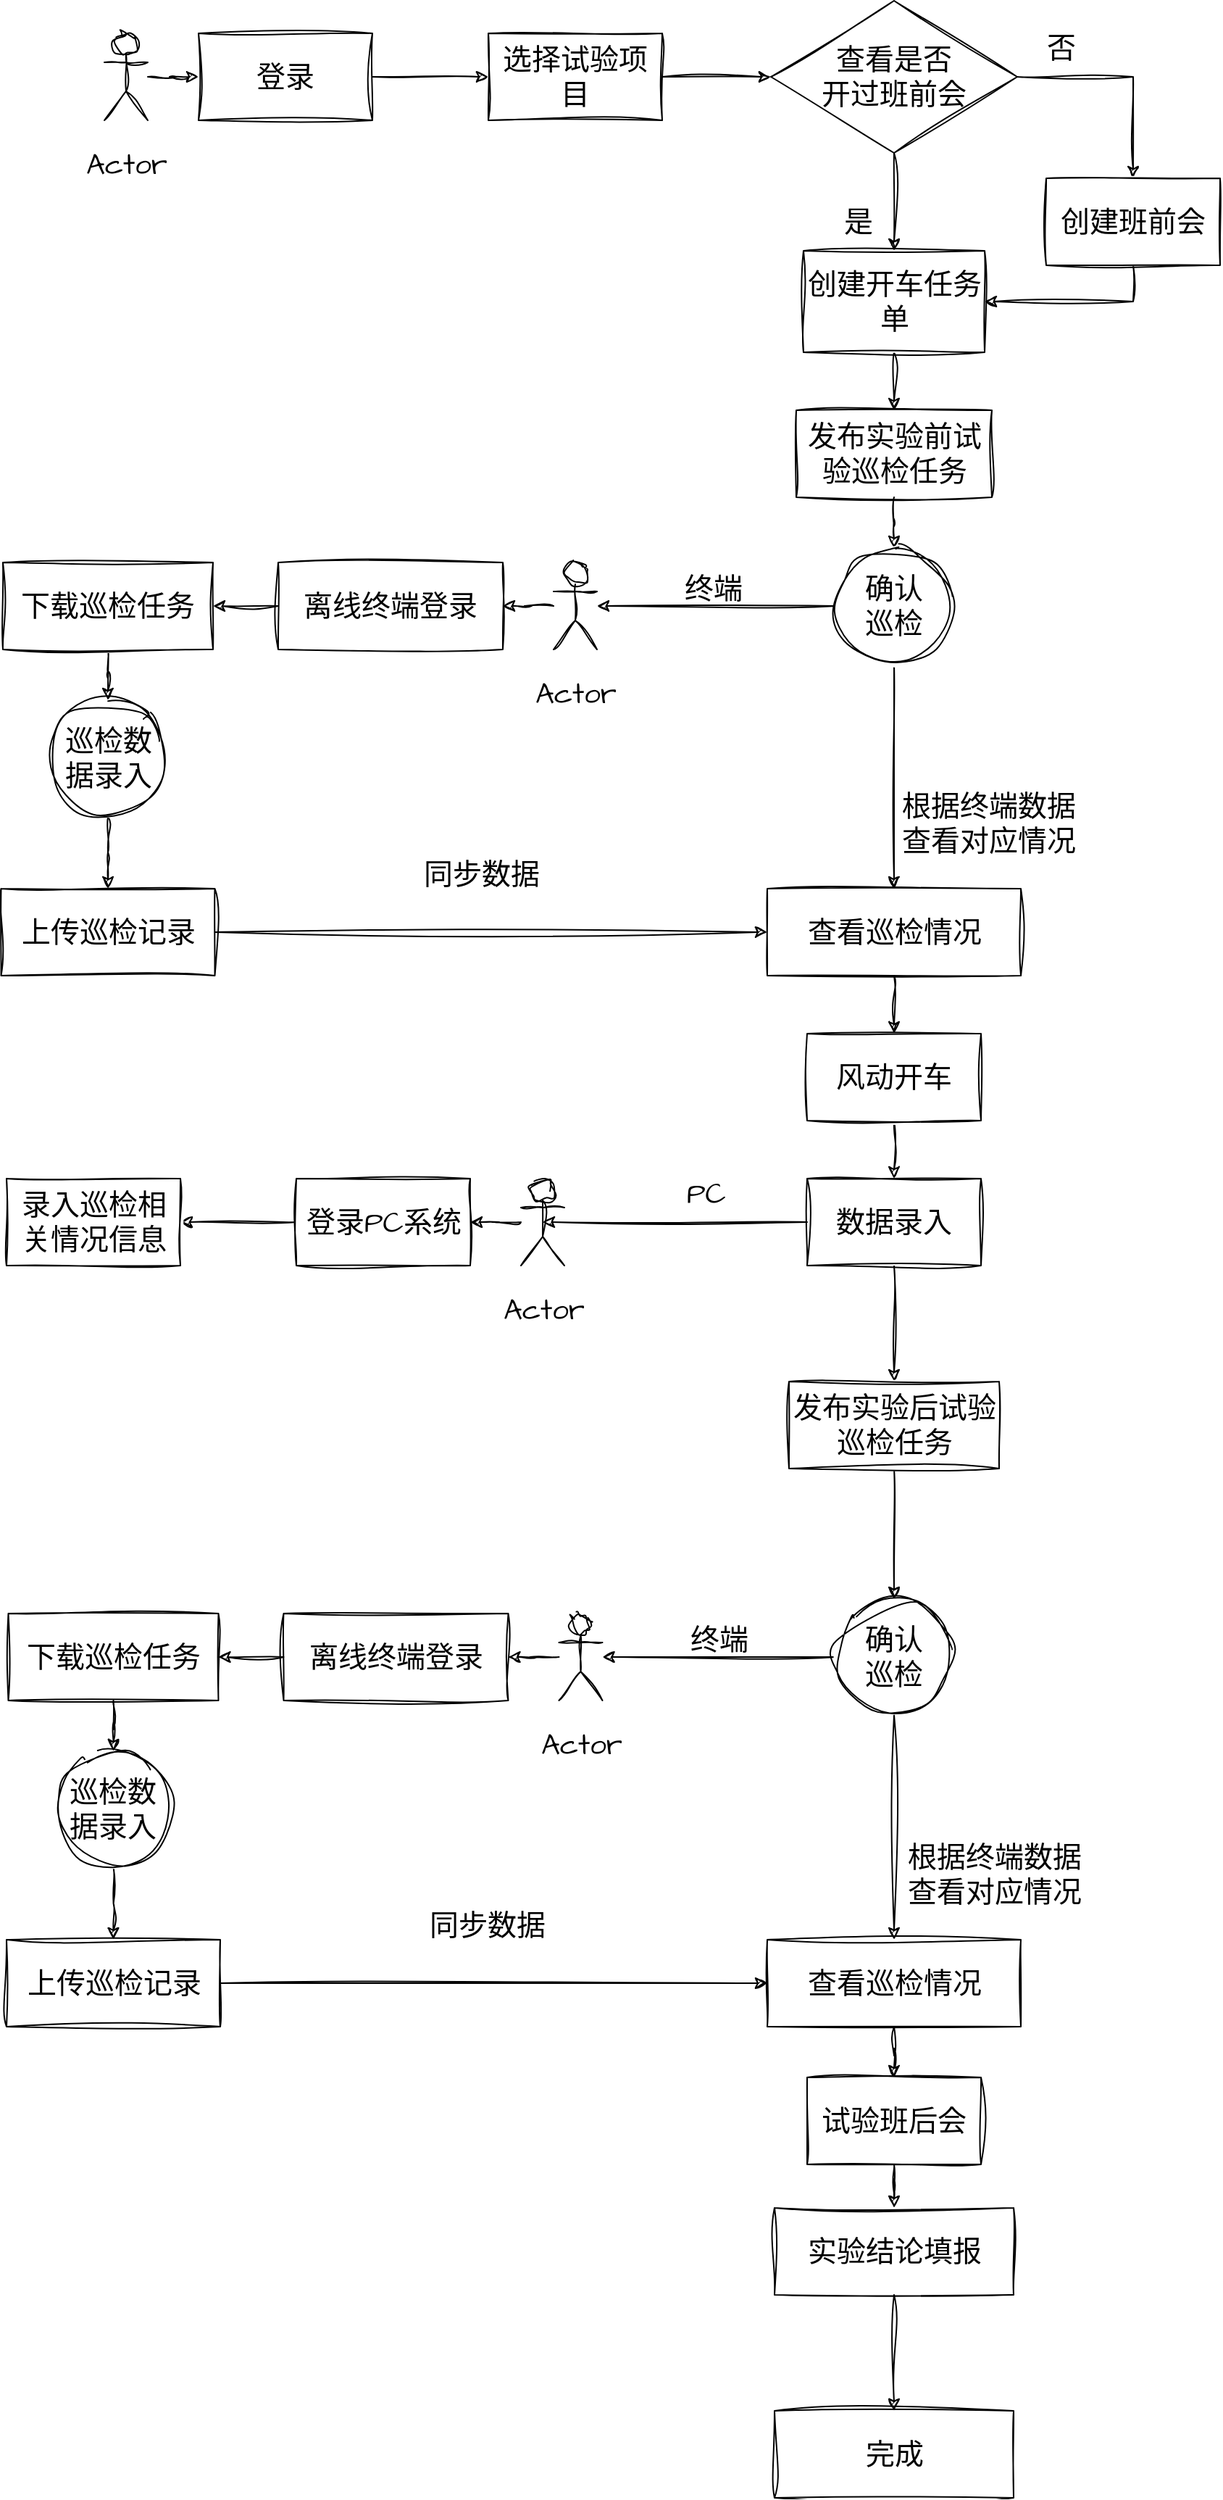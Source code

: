 <mxfile version="21.2.2" type="github">
  <diagram name="Page-1" id="74e2e168-ea6b-b213-b513-2b3c1d86103e">
    <mxGraphModel dx="1834" dy="756" grid="0" gridSize="10" guides="1" tooltips="1" connect="1" arrows="1" fold="1" page="0" pageScale="1" pageWidth="1100" pageHeight="850" background="none" math="0" shadow="0">
      <root>
        <mxCell id="0" />
        <mxCell id="1" parent="0" />
        <mxCell id="w9jAsE-mjMI2ufk9rbOw-6" value="" style="edgeStyle=orthogonalEdgeStyle;rounded=0;sketch=1;hachureGap=4;jiggle=2;curveFitting=1;orthogonalLoop=1;jettySize=auto;html=1;fontFamily=Architects Daughter;fontSource=https%3A%2F%2Ffonts.googleapis.com%2Fcss%3Ffamily%3DArchitects%2BDaughter;fontSize=16;verticalAlign=middle;" parent="1" source="w9jAsE-mjMI2ufk9rbOw-3" target="w9jAsE-mjMI2ufk9rbOw-5" edge="1">
          <mxGeometry relative="1" as="geometry" />
        </mxCell>
        <mxCell id="w9jAsE-mjMI2ufk9rbOw-3" value="Actor" style="shape=umlActor;verticalLabelPosition=bottom;verticalAlign=middle;html=1;outlineConnect=0;sketch=1;hachureGap=4;jiggle=2;curveFitting=1;fontFamily=Architects Daughter;fontSource=https%3A%2F%2Ffonts.googleapis.com%2Fcss%3Ffamily%3DArchitects%2BDaughter;fontSize=20;" parent="1" vertex="1">
          <mxGeometry x="70" y="70" width="30" height="60" as="geometry" />
        </mxCell>
        <mxCell id="w9jAsE-mjMI2ufk9rbOw-8" value="" style="edgeStyle=orthogonalEdgeStyle;rounded=0;sketch=1;hachureGap=4;jiggle=2;curveFitting=1;orthogonalLoop=1;jettySize=auto;html=1;fontFamily=Architects Daughter;fontSource=https%3A%2F%2Ffonts.googleapis.com%2Fcss%3Ffamily%3DArchitects%2BDaughter;fontSize=16;verticalAlign=middle;" parent="1" source="w9jAsE-mjMI2ufk9rbOw-5" target="w9jAsE-mjMI2ufk9rbOw-7" edge="1">
          <mxGeometry relative="1" as="geometry" />
        </mxCell>
        <mxCell id="w9jAsE-mjMI2ufk9rbOw-5" value="登录" style="whiteSpace=wrap;html=1;fontSize=20;fontFamily=Architects Daughter;verticalAlign=middle;sketch=1;hachureGap=4;jiggle=2;curveFitting=1;fontSource=https%3A%2F%2Ffonts.googleapis.com%2Fcss%3Ffamily%3DArchitects%2BDaughter;" parent="1" vertex="1">
          <mxGeometry x="135" y="70" width="120" height="60" as="geometry" />
        </mxCell>
        <mxCell id="w9jAsE-mjMI2ufk9rbOw-12" value="" style="edgeStyle=orthogonalEdgeStyle;rounded=0;sketch=1;hachureGap=4;jiggle=2;curveFitting=1;orthogonalLoop=1;jettySize=auto;html=1;fontFamily=Architects Daughter;fontSource=https%3A%2F%2Ffonts.googleapis.com%2Fcss%3Ffamily%3DArchitects%2BDaughter;fontSize=16;verticalAlign=middle;entryX=0;entryY=0.5;entryDx=0;entryDy=0;" parent="1" source="w9jAsE-mjMI2ufk9rbOw-7" target="w9jAsE-mjMI2ufk9rbOw-13" edge="1">
          <mxGeometry relative="1" as="geometry">
            <mxPoint x="535" y="100" as="targetPoint" />
          </mxGeometry>
        </mxCell>
        <mxCell id="w9jAsE-mjMI2ufk9rbOw-7" value="选择试验项目" style="whiteSpace=wrap;html=1;fontSize=20;fontFamily=Architects Daughter;verticalAlign=middle;sketch=1;hachureGap=4;jiggle=2;curveFitting=1;fontSource=https%3A%2F%2Ffonts.googleapis.com%2Fcss%3Ffamily%3DArchitects%2BDaughter;" parent="1" vertex="1">
          <mxGeometry x="335" y="70" width="120" height="60" as="geometry" />
        </mxCell>
        <mxCell id="w9jAsE-mjMI2ufk9rbOw-18" value="" style="edgeStyle=orthogonalEdgeStyle;rounded=0;sketch=1;hachureGap=4;jiggle=2;curveFitting=1;orthogonalLoop=1;jettySize=auto;html=1;fontFamily=Architects Daughter;fontSource=https%3A%2F%2Ffonts.googleapis.com%2Fcss%3Ffamily%3DArchitects%2BDaughter;fontSize=16;verticalAlign=middle;" parent="1" source="w9jAsE-mjMI2ufk9rbOw-13" target="w9jAsE-mjMI2ufk9rbOw-17" edge="1">
          <mxGeometry relative="1" as="geometry" />
        </mxCell>
        <mxCell id="w9jAsE-mjMI2ufk9rbOw-21" value="" style="edgeStyle=orthogonalEdgeStyle;rounded=0;sketch=1;hachureGap=4;jiggle=2;curveFitting=1;orthogonalLoop=1;jettySize=auto;html=1;fontFamily=Architects Daughter;fontSource=https%3A%2F%2Ffonts.googleapis.com%2Fcss%3Ffamily%3DArchitects%2BDaughter;fontSize=16;verticalAlign=middle;exitX=1;exitY=0.5;exitDx=0;exitDy=0;" parent="1" source="w9jAsE-mjMI2ufk9rbOw-13" target="w9jAsE-mjMI2ufk9rbOw-20" edge="1">
          <mxGeometry relative="1" as="geometry" />
        </mxCell>
        <mxCell id="w9jAsE-mjMI2ufk9rbOw-13" value="查看是否&lt;br&gt;开过班前会" style="rhombus;whiteSpace=wrap;html=1;fontSize=20;fontFamily=Architects Daughter;verticalAlign=middle;sketch=1;hachureGap=4;jiggle=2;curveFitting=1;fontSource=https%3A%2F%2Ffonts.googleapis.com%2Fcss%3Ffamily%3DArchitects%2BDaughter;" parent="1" vertex="1">
          <mxGeometry x="530" y="47.5" width="170" height="105" as="geometry" />
        </mxCell>
        <mxCell id="w9jAsE-mjMI2ufk9rbOw-25" value="" style="edgeStyle=orthogonalEdgeStyle;rounded=0;sketch=1;hachureGap=4;jiggle=2;curveFitting=1;orthogonalLoop=1;jettySize=auto;html=1;fontFamily=Architects Daughter;fontSource=https%3A%2F%2Ffonts.googleapis.com%2Fcss%3Ffamily%3DArchitects%2BDaughter;fontSize=16;" parent="1" source="w9jAsE-mjMI2ufk9rbOw-17" target="w9jAsE-mjMI2ufk9rbOw-24" edge="1">
          <mxGeometry relative="1" as="geometry" />
        </mxCell>
        <mxCell id="w9jAsE-mjMI2ufk9rbOw-17" value="创建开车任务单" style="whiteSpace=wrap;html=1;fontSize=20;fontFamily=Architects Daughter;verticalAlign=middle;sketch=1;hachureGap=4;jiggle=2;curveFitting=1;fontSource=https%3A%2F%2Ffonts.googleapis.com%2Fcss%3Ffamily%3DArchitects%2BDaughter;" parent="1" vertex="1">
          <mxGeometry x="552.5" y="220" width="125" height="70" as="geometry" />
        </mxCell>
        <mxCell id="w9jAsE-mjMI2ufk9rbOw-19" value="是" style="text;html=1;align=center;verticalAlign=middle;resizable=0;points=[];autosize=1;strokeColor=none;fillColor=none;fontSize=20;fontFamily=Architects Daughter;" parent="1" vertex="1">
          <mxGeometry x="570" y="180" width="40" height="40" as="geometry" />
        </mxCell>
        <mxCell id="w9jAsE-mjMI2ufk9rbOw-23" style="edgeStyle=orthogonalEdgeStyle;rounded=0;sketch=1;hachureGap=4;jiggle=2;curveFitting=1;orthogonalLoop=1;jettySize=auto;html=1;exitX=0.5;exitY=1;exitDx=0;exitDy=0;entryX=1;entryY=0.5;entryDx=0;entryDy=0;fontFamily=Architects Daughter;fontSource=https%3A%2F%2Ffonts.googleapis.com%2Fcss%3Ffamily%3DArchitects%2BDaughter;fontSize=16;" parent="1" source="w9jAsE-mjMI2ufk9rbOw-20" target="w9jAsE-mjMI2ufk9rbOw-17" edge="1">
          <mxGeometry relative="1" as="geometry" />
        </mxCell>
        <mxCell id="w9jAsE-mjMI2ufk9rbOw-20" value="创建班前会" style="whiteSpace=wrap;html=1;fontSize=20;fontFamily=Architects Daughter;verticalAlign=middle;sketch=1;hachureGap=4;jiggle=2;curveFitting=1;fontSource=https%3A%2F%2Ffonts.googleapis.com%2Fcss%3Ffamily%3DArchitects%2BDaughter;" parent="1" vertex="1">
          <mxGeometry x="720" y="170" width="120" height="60" as="geometry" />
        </mxCell>
        <mxCell id="w9jAsE-mjMI2ufk9rbOw-22" value="否" style="text;html=1;align=center;verticalAlign=middle;resizable=0;points=[];autosize=1;strokeColor=none;fillColor=none;fontSize=20;fontFamily=Architects Daughter;" parent="1" vertex="1">
          <mxGeometry x="710" y="60" width="40" height="40" as="geometry" />
        </mxCell>
        <mxCell id="w9jAsE-mjMI2ufk9rbOw-27" value="" style="edgeStyle=orthogonalEdgeStyle;rounded=0;sketch=1;hachureGap=4;jiggle=2;curveFitting=1;orthogonalLoop=1;jettySize=auto;html=1;fontFamily=Architects Daughter;fontSource=https%3A%2F%2Ffonts.googleapis.com%2Fcss%3Ffamily%3DArchitects%2BDaughter;fontSize=16;" parent="1" source="w9jAsE-mjMI2ufk9rbOw-24" target="w9jAsE-mjMI2ufk9rbOw-26" edge="1">
          <mxGeometry relative="1" as="geometry" />
        </mxCell>
        <mxCell id="w9jAsE-mjMI2ufk9rbOw-24" value="发布实验前试验巡检任务" style="whiteSpace=wrap;html=1;fontSize=20;fontFamily=Architects Daughter;sketch=1;hachureGap=4;jiggle=2;curveFitting=1;fontSource=https%3A%2F%2Ffonts.googleapis.com%2Fcss%3Ffamily%3DArchitects%2BDaughter;" parent="1" vertex="1">
          <mxGeometry x="547.5" y="330" width="135" height="60" as="geometry" />
        </mxCell>
        <mxCell id="w9jAsE-mjMI2ufk9rbOw-29" value="" style="edgeStyle=orthogonalEdgeStyle;rounded=0;sketch=1;hachureGap=4;jiggle=2;curveFitting=1;orthogonalLoop=1;jettySize=auto;html=1;fontFamily=Architects Daughter;fontSource=https%3A%2F%2Ffonts.googleapis.com%2Fcss%3Ffamily%3DArchitects%2BDaughter;fontSize=16;" parent="1" source="w9jAsE-mjMI2ufk9rbOw-26" target="w9jAsE-mjMI2ufk9rbOw-31" edge="1">
          <mxGeometry relative="1" as="geometry">
            <mxPoint x="400" y="465" as="targetPoint" />
          </mxGeometry>
        </mxCell>
        <mxCell id="w9jAsE-mjMI2ufk9rbOw-41" value="" style="edgeStyle=orthogonalEdgeStyle;rounded=0;sketch=1;hachureGap=4;jiggle=2;curveFitting=1;orthogonalLoop=1;jettySize=auto;html=1;fontFamily=Architects Daughter;fontSource=https%3A%2F%2Ffonts.googleapis.com%2Fcss%3Ffamily%3DArchitects%2BDaughter;fontSize=16;" parent="1" source="w9jAsE-mjMI2ufk9rbOw-26" target="w9jAsE-mjMI2ufk9rbOw-40" edge="1">
          <mxGeometry relative="1" as="geometry" />
        </mxCell>
        <mxCell id="w9jAsE-mjMI2ufk9rbOw-26" value="确认&lt;br&gt;巡检" style="ellipse;whiteSpace=wrap;html=1;fontSize=20;fontFamily=Architects Daughter;sketch=1;hachureGap=4;jiggle=2;curveFitting=1;fontSource=https%3A%2F%2Ffonts.googleapis.com%2Fcss%3Ffamily%3DArchitects%2BDaughter;" parent="1" vertex="1">
          <mxGeometry x="575" y="425" width="80" height="80" as="geometry" />
        </mxCell>
        <mxCell id="w9jAsE-mjMI2ufk9rbOw-30" value="终端" style="text;html=1;align=center;verticalAlign=middle;resizable=0;points=[];autosize=1;strokeColor=none;fillColor=none;fontSize=20;fontFamily=Architects Daughter;" parent="1" vertex="1">
          <mxGeometry x="460" y="433" width="60" height="40" as="geometry" />
        </mxCell>
        <mxCell id="w9jAsE-mjMI2ufk9rbOw-33" value="" style="edgeStyle=orthogonalEdgeStyle;rounded=0;sketch=1;hachureGap=4;jiggle=2;curveFitting=1;orthogonalLoop=1;jettySize=auto;html=1;fontFamily=Architects Daughter;fontSource=https%3A%2F%2Ffonts.googleapis.com%2Fcss%3Ffamily%3DArchitects%2BDaughter;fontSize=16;" parent="1" source="w9jAsE-mjMI2ufk9rbOw-31" target="w9jAsE-mjMI2ufk9rbOw-32" edge="1">
          <mxGeometry relative="1" as="geometry" />
        </mxCell>
        <mxCell id="w9jAsE-mjMI2ufk9rbOw-31" value="Actor" style="shape=umlActor;verticalLabelPosition=bottom;verticalAlign=middle;html=1;outlineConnect=0;sketch=1;hachureGap=4;jiggle=2;curveFitting=1;fontFamily=Architects Daughter;fontSource=https%3A%2F%2Ffonts.googleapis.com%2Fcss%3Ffamily%3DArchitects%2BDaughter;fontSize=20;" parent="1" vertex="1">
          <mxGeometry x="380" y="435" width="30" height="60" as="geometry" />
        </mxCell>
        <mxCell id="w9jAsE-mjMI2ufk9rbOw-35" value="" style="edgeStyle=orthogonalEdgeStyle;rounded=0;sketch=1;hachureGap=4;jiggle=2;curveFitting=1;orthogonalLoop=1;jettySize=auto;html=1;fontFamily=Architects Daughter;fontSource=https%3A%2F%2Ffonts.googleapis.com%2Fcss%3Ffamily%3DArchitects%2BDaughter;fontSize=16;" parent="1" source="w9jAsE-mjMI2ufk9rbOw-32" target="w9jAsE-mjMI2ufk9rbOw-34" edge="1">
          <mxGeometry relative="1" as="geometry" />
        </mxCell>
        <mxCell id="w9jAsE-mjMI2ufk9rbOw-32" value="离线终端登录" style="whiteSpace=wrap;html=1;fontSize=20;fontFamily=Architects Daughter;sketch=1;hachureGap=4;jiggle=2;curveFitting=1;fontSource=https%3A%2F%2Ffonts.googleapis.com%2Fcss%3Ffamily%3DArchitects%2BDaughter;" parent="1" vertex="1">
          <mxGeometry x="190" y="435" width="155" height="60" as="geometry" />
        </mxCell>
        <mxCell id="w9jAsE-mjMI2ufk9rbOw-37" value="" style="edgeStyle=orthogonalEdgeStyle;rounded=0;sketch=1;hachureGap=4;jiggle=2;curveFitting=1;orthogonalLoop=1;jettySize=auto;html=1;fontFamily=Architects Daughter;fontSource=https%3A%2F%2Ffonts.googleapis.com%2Fcss%3Ffamily%3DArchitects%2BDaughter;fontSize=16;" parent="1" source="w9jAsE-mjMI2ufk9rbOw-34" target="w9jAsE-mjMI2ufk9rbOw-36" edge="1">
          <mxGeometry relative="1" as="geometry" />
        </mxCell>
        <mxCell id="w9jAsE-mjMI2ufk9rbOw-34" value="下载巡检任务" style="whiteSpace=wrap;html=1;fontSize=20;fontFamily=Architects Daughter;sketch=1;hachureGap=4;jiggle=2;curveFitting=1;fontSource=https%3A%2F%2Ffonts.googleapis.com%2Fcss%3Ffamily%3DArchitects%2BDaughter;" parent="1" vertex="1">
          <mxGeometry y="435" width="145" height="60" as="geometry" />
        </mxCell>
        <mxCell id="w9jAsE-mjMI2ufk9rbOw-39" value="" style="edgeStyle=orthogonalEdgeStyle;rounded=0;sketch=1;hachureGap=4;jiggle=2;curveFitting=1;orthogonalLoop=1;jettySize=auto;html=1;fontFamily=Architects Daughter;fontSource=https%3A%2F%2Ffonts.googleapis.com%2Fcss%3Ffamily%3DArchitects%2BDaughter;fontSize=16;" parent="1" source="w9jAsE-mjMI2ufk9rbOw-36" target="w9jAsE-mjMI2ufk9rbOw-38" edge="1">
          <mxGeometry relative="1" as="geometry" />
        </mxCell>
        <mxCell id="w9jAsE-mjMI2ufk9rbOw-36" value="巡检数据录入" style="ellipse;whiteSpace=wrap;html=1;fontSize=20;fontFamily=Architects Daughter;sketch=1;hachureGap=4;jiggle=2;curveFitting=1;fontSource=https%3A%2F%2Ffonts.googleapis.com%2Fcss%3Ffamily%3DArchitects%2BDaughter;" parent="1" vertex="1">
          <mxGeometry x="32.5" y="530" width="80" height="80" as="geometry" />
        </mxCell>
        <mxCell id="w9jAsE-mjMI2ufk9rbOw-42" style="edgeStyle=orthogonalEdgeStyle;rounded=0;sketch=1;hachureGap=4;jiggle=2;curveFitting=1;orthogonalLoop=1;jettySize=auto;html=1;exitX=1;exitY=0.5;exitDx=0;exitDy=0;entryX=0;entryY=0.5;entryDx=0;entryDy=0;fontFamily=Architects Daughter;fontSource=https%3A%2F%2Ffonts.googleapis.com%2Fcss%3Ffamily%3DArchitects%2BDaughter;fontSize=16;" parent="1" source="w9jAsE-mjMI2ufk9rbOw-38" target="w9jAsE-mjMI2ufk9rbOw-40" edge="1">
          <mxGeometry relative="1" as="geometry" />
        </mxCell>
        <mxCell id="w9jAsE-mjMI2ufk9rbOw-38" value="上传巡检记录" style="whiteSpace=wrap;html=1;fontSize=20;fontFamily=Architects Daughter;sketch=1;hachureGap=4;jiggle=2;curveFitting=1;fontSource=https%3A%2F%2Ffonts.googleapis.com%2Fcss%3Ffamily%3DArchitects%2BDaughter;" parent="1" vertex="1">
          <mxGeometry x="-1.25" y="660" width="147.5" height="60" as="geometry" />
        </mxCell>
        <mxCell id="w9jAsE-mjMI2ufk9rbOw-46" value="" style="edgeStyle=orthogonalEdgeStyle;rounded=0;sketch=1;hachureGap=4;jiggle=2;curveFitting=1;orthogonalLoop=1;jettySize=auto;html=1;fontFamily=Architects Daughter;fontSource=https%3A%2F%2Ffonts.googleapis.com%2Fcss%3Ffamily%3DArchitects%2BDaughter;fontSize=16;" parent="1" source="w9jAsE-mjMI2ufk9rbOw-40" target="w9jAsE-mjMI2ufk9rbOw-45" edge="1">
          <mxGeometry relative="1" as="geometry" />
        </mxCell>
        <mxCell id="w9jAsE-mjMI2ufk9rbOw-40" value="查看巡检情况" style="whiteSpace=wrap;html=1;fontSize=20;fontFamily=Architects Daughter;sketch=1;hachureGap=4;jiggle=2;curveFitting=1;fontSource=https%3A%2F%2Ffonts.googleapis.com%2Fcss%3Ffamily%3DArchitects%2BDaughter;" parent="1" vertex="1">
          <mxGeometry x="527.5" y="660" width="175" height="60" as="geometry" />
        </mxCell>
        <mxCell id="w9jAsE-mjMI2ufk9rbOw-43" value="同步数据" style="text;html=1;align=center;verticalAlign=middle;resizable=0;points=[];autosize=1;strokeColor=none;fillColor=none;fontSize=20;fontFamily=Architects Daughter;" parent="1" vertex="1">
          <mxGeometry x="280" y="630" width="100" height="40" as="geometry" />
        </mxCell>
        <mxCell id="w9jAsE-mjMI2ufk9rbOw-44" value="根据终端数据&lt;br&gt;查看对应情况" style="text;html=1;align=center;verticalAlign=middle;resizable=0;points=[];autosize=1;strokeColor=none;fillColor=none;fontSize=20;fontFamily=Architects Daughter;" parent="1" vertex="1">
          <mxGeometry x="610" y="585" width="140" height="60" as="geometry" />
        </mxCell>
        <mxCell id="w9jAsE-mjMI2ufk9rbOw-48" value="" style="edgeStyle=orthogonalEdgeStyle;rounded=0;sketch=1;hachureGap=4;jiggle=2;curveFitting=1;orthogonalLoop=1;jettySize=auto;html=1;fontFamily=Architects Daughter;fontSource=https%3A%2F%2Ffonts.googleapis.com%2Fcss%3Ffamily%3DArchitects%2BDaughter;fontSize=16;" parent="1" source="w9jAsE-mjMI2ufk9rbOw-45" target="w9jAsE-mjMI2ufk9rbOw-47" edge="1">
          <mxGeometry relative="1" as="geometry" />
        </mxCell>
        <mxCell id="w9jAsE-mjMI2ufk9rbOw-45" value="风动开车" style="whiteSpace=wrap;html=1;fontSize=20;fontFamily=Architects Daughter;sketch=1;hachureGap=4;jiggle=2;curveFitting=1;fontSource=https%3A%2F%2Ffonts.googleapis.com%2Fcss%3Ffamily%3DArchitects%2BDaughter;" parent="1" vertex="1">
          <mxGeometry x="555" y="760" width="120" height="60" as="geometry" />
        </mxCell>
        <mxCell id="w9jAsE-mjMI2ufk9rbOw-56" style="edgeStyle=orthogonalEdgeStyle;rounded=0;sketch=1;hachureGap=4;jiggle=2;curveFitting=1;orthogonalLoop=1;jettySize=auto;html=1;exitX=0;exitY=0.5;exitDx=0;exitDy=0;entryX=0.5;entryY=0.5;entryDx=0;entryDy=0;entryPerimeter=0;fontFamily=Architects Daughter;fontSource=https%3A%2F%2Ffonts.googleapis.com%2Fcss%3Ffamily%3DArchitects%2BDaughter;fontSize=16;" parent="1" source="w9jAsE-mjMI2ufk9rbOw-47" target="w9jAsE-mjMI2ufk9rbOw-53" edge="1">
          <mxGeometry relative="1" as="geometry" />
        </mxCell>
        <mxCell id="w9jAsE-mjMI2ufk9rbOw-64" value="" style="edgeStyle=orthogonalEdgeStyle;rounded=0;sketch=1;hachureGap=4;jiggle=2;curveFitting=1;orthogonalLoop=1;jettySize=auto;html=1;fontFamily=Architects Daughter;fontSource=https%3A%2F%2Ffonts.googleapis.com%2Fcss%3Ffamily%3DArchitects%2BDaughter;fontSize=16;" parent="1" source="w9jAsE-mjMI2ufk9rbOw-47" target="w9jAsE-mjMI2ufk9rbOw-63" edge="1">
          <mxGeometry relative="1" as="geometry" />
        </mxCell>
        <mxCell id="w9jAsE-mjMI2ufk9rbOw-47" value="数据录入" style="whiteSpace=wrap;html=1;fontSize=20;fontFamily=Architects Daughter;sketch=1;hachureGap=4;jiggle=2;curveFitting=1;fontSource=https%3A%2F%2Ffonts.googleapis.com%2Fcss%3Ffamily%3DArchitects%2BDaughter;" parent="1" vertex="1">
          <mxGeometry x="555" y="860" width="120" height="60" as="geometry" />
        </mxCell>
        <mxCell id="w9jAsE-mjMI2ufk9rbOw-60" value="" style="edgeStyle=orthogonalEdgeStyle;rounded=0;sketch=1;hachureGap=4;jiggle=2;curveFitting=1;orthogonalLoop=1;jettySize=auto;html=1;fontFamily=Architects Daughter;fontSource=https%3A%2F%2Ffonts.googleapis.com%2Fcss%3Ffamily%3DArchitects%2BDaughter;fontSize=16;" parent="1" source="w9jAsE-mjMI2ufk9rbOw-53" target="w9jAsE-mjMI2ufk9rbOw-59" edge="1">
          <mxGeometry relative="1" as="geometry" />
        </mxCell>
        <mxCell id="w9jAsE-mjMI2ufk9rbOw-53" value="Actor" style="shape=umlActor;verticalLabelPosition=bottom;verticalAlign=middle;html=1;outlineConnect=0;sketch=1;hachureGap=4;jiggle=2;curveFitting=1;fontFamily=Architects Daughter;fontSource=https%3A%2F%2Ffonts.googleapis.com%2Fcss%3Ffamily%3DArchitects%2BDaughter;fontSize=20;" parent="1" vertex="1">
          <mxGeometry x="357.5" y="860" width="30" height="60" as="geometry" />
        </mxCell>
        <mxCell id="w9jAsE-mjMI2ufk9rbOw-58" value="PC" style="text;html=1;align=center;verticalAlign=middle;resizable=0;points=[];autosize=1;strokeColor=none;fillColor=none;fontSize=20;fontFamily=Architects Daughter;" parent="1" vertex="1">
          <mxGeometry x="460" y="850" width="50" height="40" as="geometry" />
        </mxCell>
        <mxCell id="w9jAsE-mjMI2ufk9rbOw-62" value="" style="edgeStyle=orthogonalEdgeStyle;rounded=0;sketch=1;hachureGap=4;jiggle=2;curveFitting=1;orthogonalLoop=1;jettySize=auto;html=1;fontFamily=Architects Daughter;fontSource=https%3A%2F%2Ffonts.googleapis.com%2Fcss%3Ffamily%3DArchitects%2BDaughter;fontSize=16;" parent="1" source="w9jAsE-mjMI2ufk9rbOw-59" target="w9jAsE-mjMI2ufk9rbOw-61" edge="1">
          <mxGeometry relative="1" as="geometry" />
        </mxCell>
        <mxCell id="w9jAsE-mjMI2ufk9rbOw-59" value="登录PC系统" style="whiteSpace=wrap;html=1;fontSize=20;fontFamily=Architects Daughter;sketch=1;hachureGap=4;jiggle=2;curveFitting=1;fontSource=https%3A%2F%2Ffonts.googleapis.com%2Fcss%3Ffamily%3DArchitects%2BDaughter;" parent="1" vertex="1">
          <mxGeometry x="202.5" y="860" width="120" height="60" as="geometry" />
        </mxCell>
        <mxCell id="w9jAsE-mjMI2ufk9rbOw-61" value="录入巡检相关情况信息" style="whiteSpace=wrap;html=1;fontSize=20;fontFamily=Architects Daughter;sketch=1;hachureGap=4;jiggle=2;curveFitting=1;fontSource=https%3A%2F%2Ffonts.googleapis.com%2Fcss%3Ffamily%3DArchitects%2BDaughter;" parent="1" vertex="1">
          <mxGeometry x="2.5" y="860" width="120" height="60" as="geometry" />
        </mxCell>
        <mxCell id="w9jAsE-mjMI2ufk9rbOw-82" value="" style="edgeStyle=orthogonalEdgeStyle;rounded=0;sketch=1;hachureGap=4;jiggle=2;curveFitting=1;orthogonalLoop=1;jettySize=auto;html=1;fontFamily=Architects Daughter;fontSource=https%3A%2F%2Ffonts.googleapis.com%2Fcss%3Ffamily%3DArchitects%2BDaughter;fontSize=16;" parent="1" source="w9jAsE-mjMI2ufk9rbOw-63" target="w9jAsE-mjMI2ufk9rbOw-67" edge="1">
          <mxGeometry relative="1" as="geometry" />
        </mxCell>
        <mxCell id="w9jAsE-mjMI2ufk9rbOw-63" value="发布实验后试验巡检任务" style="whiteSpace=wrap;html=1;fontSize=20;fontFamily=Architects Daughter;sketch=1;hachureGap=4;jiggle=2;curveFitting=1;fontSource=https%3A%2F%2Ffonts.googleapis.com%2Fcss%3Ffamily%3DArchitects%2BDaughter;" parent="1" vertex="1">
          <mxGeometry x="542.5" y="1000" width="145" height="60" as="geometry" />
        </mxCell>
        <mxCell id="w9jAsE-mjMI2ufk9rbOw-65" value="" style="edgeStyle=orthogonalEdgeStyle;rounded=0;sketch=1;hachureGap=4;jiggle=2;curveFitting=1;orthogonalLoop=1;jettySize=auto;html=1;fontFamily=Architects Daughter;fontSource=https%3A%2F%2Ffonts.googleapis.com%2Fcss%3Ffamily%3DArchitects%2BDaughter;fontSize=16;" parent="1" source="w9jAsE-mjMI2ufk9rbOw-67" target="w9jAsE-mjMI2ufk9rbOw-70" edge="1">
          <mxGeometry relative="1" as="geometry">
            <mxPoint x="403.75" y="1190" as="targetPoint" />
          </mxGeometry>
        </mxCell>
        <mxCell id="w9jAsE-mjMI2ufk9rbOw-66" value="" style="edgeStyle=orthogonalEdgeStyle;rounded=0;sketch=1;hachureGap=4;jiggle=2;curveFitting=1;orthogonalLoop=1;jettySize=auto;html=1;fontFamily=Architects Daughter;fontSource=https%3A%2F%2Ffonts.googleapis.com%2Fcss%3Ffamily%3DArchitects%2BDaughter;fontSize=16;" parent="1" source="w9jAsE-mjMI2ufk9rbOw-67" target="w9jAsE-mjMI2ufk9rbOw-79" edge="1">
          <mxGeometry relative="1" as="geometry" />
        </mxCell>
        <mxCell id="w9jAsE-mjMI2ufk9rbOw-67" value="确认&lt;br&gt;巡检" style="ellipse;whiteSpace=wrap;html=1;fontSize=20;fontFamily=Architects Daughter;sketch=1;hachureGap=4;jiggle=2;curveFitting=1;fontSource=https%3A%2F%2Ffonts.googleapis.com%2Fcss%3Ffamily%3DArchitects%2BDaughter;" parent="1" vertex="1">
          <mxGeometry x="575" y="1150" width="80" height="80" as="geometry" />
        </mxCell>
        <mxCell id="w9jAsE-mjMI2ufk9rbOw-68" value="终端" style="text;html=1;align=center;verticalAlign=middle;resizable=0;points=[];autosize=1;strokeColor=none;fillColor=none;fontSize=20;fontFamily=Architects Daughter;" parent="1" vertex="1">
          <mxGeometry x="463.75" y="1158" width="60" height="40" as="geometry" />
        </mxCell>
        <mxCell id="w9jAsE-mjMI2ufk9rbOw-69" value="" style="edgeStyle=orthogonalEdgeStyle;rounded=0;sketch=1;hachureGap=4;jiggle=2;curveFitting=1;orthogonalLoop=1;jettySize=auto;html=1;fontFamily=Architects Daughter;fontSource=https%3A%2F%2Ffonts.googleapis.com%2Fcss%3Ffamily%3DArchitects%2BDaughter;fontSize=16;" parent="1" source="w9jAsE-mjMI2ufk9rbOw-70" target="w9jAsE-mjMI2ufk9rbOw-72" edge="1">
          <mxGeometry relative="1" as="geometry" />
        </mxCell>
        <mxCell id="w9jAsE-mjMI2ufk9rbOw-70" value="Actor" style="shape=umlActor;verticalLabelPosition=bottom;verticalAlign=middle;html=1;outlineConnect=0;sketch=1;hachureGap=4;jiggle=2;curveFitting=1;fontFamily=Architects Daughter;fontSource=https%3A%2F%2Ffonts.googleapis.com%2Fcss%3Ffamily%3DArchitects%2BDaughter;fontSize=20;" parent="1" vertex="1">
          <mxGeometry x="383.75" y="1160" width="30" height="60" as="geometry" />
        </mxCell>
        <mxCell id="w9jAsE-mjMI2ufk9rbOw-71" value="" style="edgeStyle=orthogonalEdgeStyle;rounded=0;sketch=1;hachureGap=4;jiggle=2;curveFitting=1;orthogonalLoop=1;jettySize=auto;html=1;fontFamily=Architects Daughter;fontSource=https%3A%2F%2Ffonts.googleapis.com%2Fcss%3Ffamily%3DArchitects%2BDaughter;fontSize=16;" parent="1" source="w9jAsE-mjMI2ufk9rbOw-72" target="w9jAsE-mjMI2ufk9rbOw-74" edge="1">
          <mxGeometry relative="1" as="geometry" />
        </mxCell>
        <mxCell id="w9jAsE-mjMI2ufk9rbOw-72" value="离线终端登录" style="whiteSpace=wrap;html=1;fontSize=20;fontFamily=Architects Daughter;sketch=1;hachureGap=4;jiggle=2;curveFitting=1;fontSource=https%3A%2F%2Ffonts.googleapis.com%2Fcss%3Ffamily%3DArchitects%2BDaughter;" parent="1" vertex="1">
          <mxGeometry x="193.75" y="1160" width="155" height="60" as="geometry" />
        </mxCell>
        <mxCell id="w9jAsE-mjMI2ufk9rbOw-73" value="" style="edgeStyle=orthogonalEdgeStyle;rounded=0;sketch=1;hachureGap=4;jiggle=2;curveFitting=1;orthogonalLoop=1;jettySize=auto;html=1;fontFamily=Architects Daughter;fontSource=https%3A%2F%2Ffonts.googleapis.com%2Fcss%3Ffamily%3DArchitects%2BDaughter;fontSize=16;" parent="1" source="w9jAsE-mjMI2ufk9rbOw-74" target="w9jAsE-mjMI2ufk9rbOw-76" edge="1">
          <mxGeometry relative="1" as="geometry" />
        </mxCell>
        <mxCell id="w9jAsE-mjMI2ufk9rbOw-74" value="下载巡检任务" style="whiteSpace=wrap;html=1;fontSize=20;fontFamily=Architects Daughter;sketch=1;hachureGap=4;jiggle=2;curveFitting=1;fontSource=https%3A%2F%2Ffonts.googleapis.com%2Fcss%3Ffamily%3DArchitects%2BDaughter;" parent="1" vertex="1">
          <mxGeometry x="3.75" y="1160" width="145" height="60" as="geometry" />
        </mxCell>
        <mxCell id="w9jAsE-mjMI2ufk9rbOw-75" value="" style="edgeStyle=orthogonalEdgeStyle;rounded=0;sketch=1;hachureGap=4;jiggle=2;curveFitting=1;orthogonalLoop=1;jettySize=auto;html=1;fontFamily=Architects Daughter;fontSource=https%3A%2F%2Ffonts.googleapis.com%2Fcss%3Ffamily%3DArchitects%2BDaughter;fontSize=16;" parent="1" source="w9jAsE-mjMI2ufk9rbOw-76" target="w9jAsE-mjMI2ufk9rbOw-78" edge="1">
          <mxGeometry relative="1" as="geometry" />
        </mxCell>
        <mxCell id="w9jAsE-mjMI2ufk9rbOw-76" value="巡检数据录入" style="ellipse;whiteSpace=wrap;html=1;fontSize=20;fontFamily=Architects Daughter;sketch=1;hachureGap=4;jiggle=2;curveFitting=1;fontSource=https%3A%2F%2Ffonts.googleapis.com%2Fcss%3Ffamily%3DArchitects%2BDaughter;" parent="1" vertex="1">
          <mxGeometry x="36.25" y="1255" width="80" height="80" as="geometry" />
        </mxCell>
        <mxCell id="w9jAsE-mjMI2ufk9rbOw-77" style="edgeStyle=orthogonalEdgeStyle;rounded=0;sketch=1;hachureGap=4;jiggle=2;curveFitting=1;orthogonalLoop=1;jettySize=auto;html=1;exitX=1;exitY=0.5;exitDx=0;exitDy=0;entryX=0;entryY=0.5;entryDx=0;entryDy=0;fontFamily=Architects Daughter;fontSource=https%3A%2F%2Ffonts.googleapis.com%2Fcss%3Ffamily%3DArchitects%2BDaughter;fontSize=16;" parent="1" source="w9jAsE-mjMI2ufk9rbOw-78" target="w9jAsE-mjMI2ufk9rbOw-79" edge="1">
          <mxGeometry relative="1" as="geometry" />
        </mxCell>
        <mxCell id="w9jAsE-mjMI2ufk9rbOw-78" value="上传巡检记录" style="whiteSpace=wrap;html=1;fontSize=20;fontFamily=Architects Daughter;sketch=1;hachureGap=4;jiggle=2;curveFitting=1;fontSource=https%3A%2F%2Ffonts.googleapis.com%2Fcss%3Ffamily%3DArchitects%2BDaughter;" parent="1" vertex="1">
          <mxGeometry x="2.5" y="1385" width="147.5" height="60" as="geometry" />
        </mxCell>
        <mxCell id="w9jAsE-mjMI2ufk9rbOw-84" value="" style="edgeStyle=orthogonalEdgeStyle;rounded=0;sketch=1;hachureGap=4;jiggle=2;curveFitting=1;orthogonalLoop=1;jettySize=auto;html=1;fontFamily=Architects Daughter;fontSource=https%3A%2F%2Ffonts.googleapis.com%2Fcss%3Ffamily%3DArchitects%2BDaughter;fontSize=16;" parent="1" source="w9jAsE-mjMI2ufk9rbOw-79" target="w9jAsE-mjMI2ufk9rbOw-83" edge="1">
          <mxGeometry relative="1" as="geometry" />
        </mxCell>
        <mxCell id="w9jAsE-mjMI2ufk9rbOw-79" value="查看巡检情况" style="whiteSpace=wrap;html=1;fontSize=20;fontFamily=Architects Daughter;sketch=1;hachureGap=4;jiggle=2;curveFitting=1;fontSource=https%3A%2F%2Ffonts.googleapis.com%2Fcss%3Ffamily%3DArchitects%2BDaughter;" parent="1" vertex="1">
          <mxGeometry x="527.5" y="1385" width="175" height="60" as="geometry" />
        </mxCell>
        <mxCell id="w9jAsE-mjMI2ufk9rbOw-80" value="同步数据" style="text;html=1;align=center;verticalAlign=middle;resizable=0;points=[];autosize=1;strokeColor=none;fillColor=none;fontSize=20;fontFamily=Architects Daughter;" parent="1" vertex="1">
          <mxGeometry x="283.75" y="1355" width="100" height="40" as="geometry" />
        </mxCell>
        <mxCell id="w9jAsE-mjMI2ufk9rbOw-81" value="根据终端数据&lt;br&gt;查看对应情况" style="text;html=1;align=center;verticalAlign=middle;resizable=0;points=[];autosize=1;strokeColor=none;fillColor=none;fontSize=20;fontFamily=Architects Daughter;" parent="1" vertex="1">
          <mxGeometry x="613.75" y="1310" width="140" height="60" as="geometry" />
        </mxCell>
        <mxCell id="w9jAsE-mjMI2ufk9rbOw-86" value="" style="edgeStyle=orthogonalEdgeStyle;rounded=0;sketch=1;hachureGap=4;jiggle=2;curveFitting=1;orthogonalLoop=1;jettySize=auto;html=1;fontFamily=Architects Daughter;fontSource=https%3A%2F%2Ffonts.googleapis.com%2Fcss%3Ffamily%3DArchitects%2BDaughter;fontSize=16;" parent="1" source="w9jAsE-mjMI2ufk9rbOw-83" target="w9jAsE-mjMI2ufk9rbOw-85" edge="1">
          <mxGeometry relative="1" as="geometry" />
        </mxCell>
        <mxCell id="w9jAsE-mjMI2ufk9rbOw-83" value="试验班后会" style="whiteSpace=wrap;html=1;fontSize=20;fontFamily=Architects Daughter;sketch=1;hachureGap=4;jiggle=2;curveFitting=1;fontSource=https%3A%2F%2Ffonts.googleapis.com%2Fcss%3Ffamily%3DArchitects%2BDaughter;" parent="1" vertex="1">
          <mxGeometry x="555" y="1480" width="120" height="60" as="geometry" />
        </mxCell>
        <mxCell id="w9jAsE-mjMI2ufk9rbOw-88" value="" style="edgeStyle=orthogonalEdgeStyle;rounded=0;sketch=1;hachureGap=4;jiggle=2;curveFitting=1;orthogonalLoop=1;jettySize=auto;html=1;fontFamily=Architects Daughter;fontSource=https%3A%2F%2Ffonts.googleapis.com%2Fcss%3Ffamily%3DArchitects%2BDaughter;fontSize=16;" parent="1" source="w9jAsE-mjMI2ufk9rbOw-85" target="w9jAsE-mjMI2ufk9rbOw-87" edge="1">
          <mxGeometry relative="1" as="geometry" />
        </mxCell>
        <mxCell id="w9jAsE-mjMI2ufk9rbOw-85" value="实验结论填报" style="whiteSpace=wrap;html=1;fontSize=20;fontFamily=Architects Daughter;sketch=1;hachureGap=4;jiggle=2;curveFitting=1;fontSource=https%3A%2F%2Ffonts.googleapis.com%2Fcss%3Ffamily%3DArchitects%2BDaughter;" parent="1" vertex="1">
          <mxGeometry x="532.5" y="1570" width="165" height="60" as="geometry" />
        </mxCell>
        <mxCell id="w9jAsE-mjMI2ufk9rbOw-87" value="完成" style="whiteSpace=wrap;html=1;fontSize=20;fontFamily=Architects Daughter;sketch=1;hachureGap=4;jiggle=2;curveFitting=1;fontSource=https%3A%2F%2Ffonts.googleapis.com%2Fcss%3Ffamily%3DArchitects%2BDaughter;" parent="1" vertex="1">
          <mxGeometry x="532.5" y="1710" width="165" height="60" as="geometry" />
        </mxCell>
      </root>
    </mxGraphModel>
  </diagram>
</mxfile>
